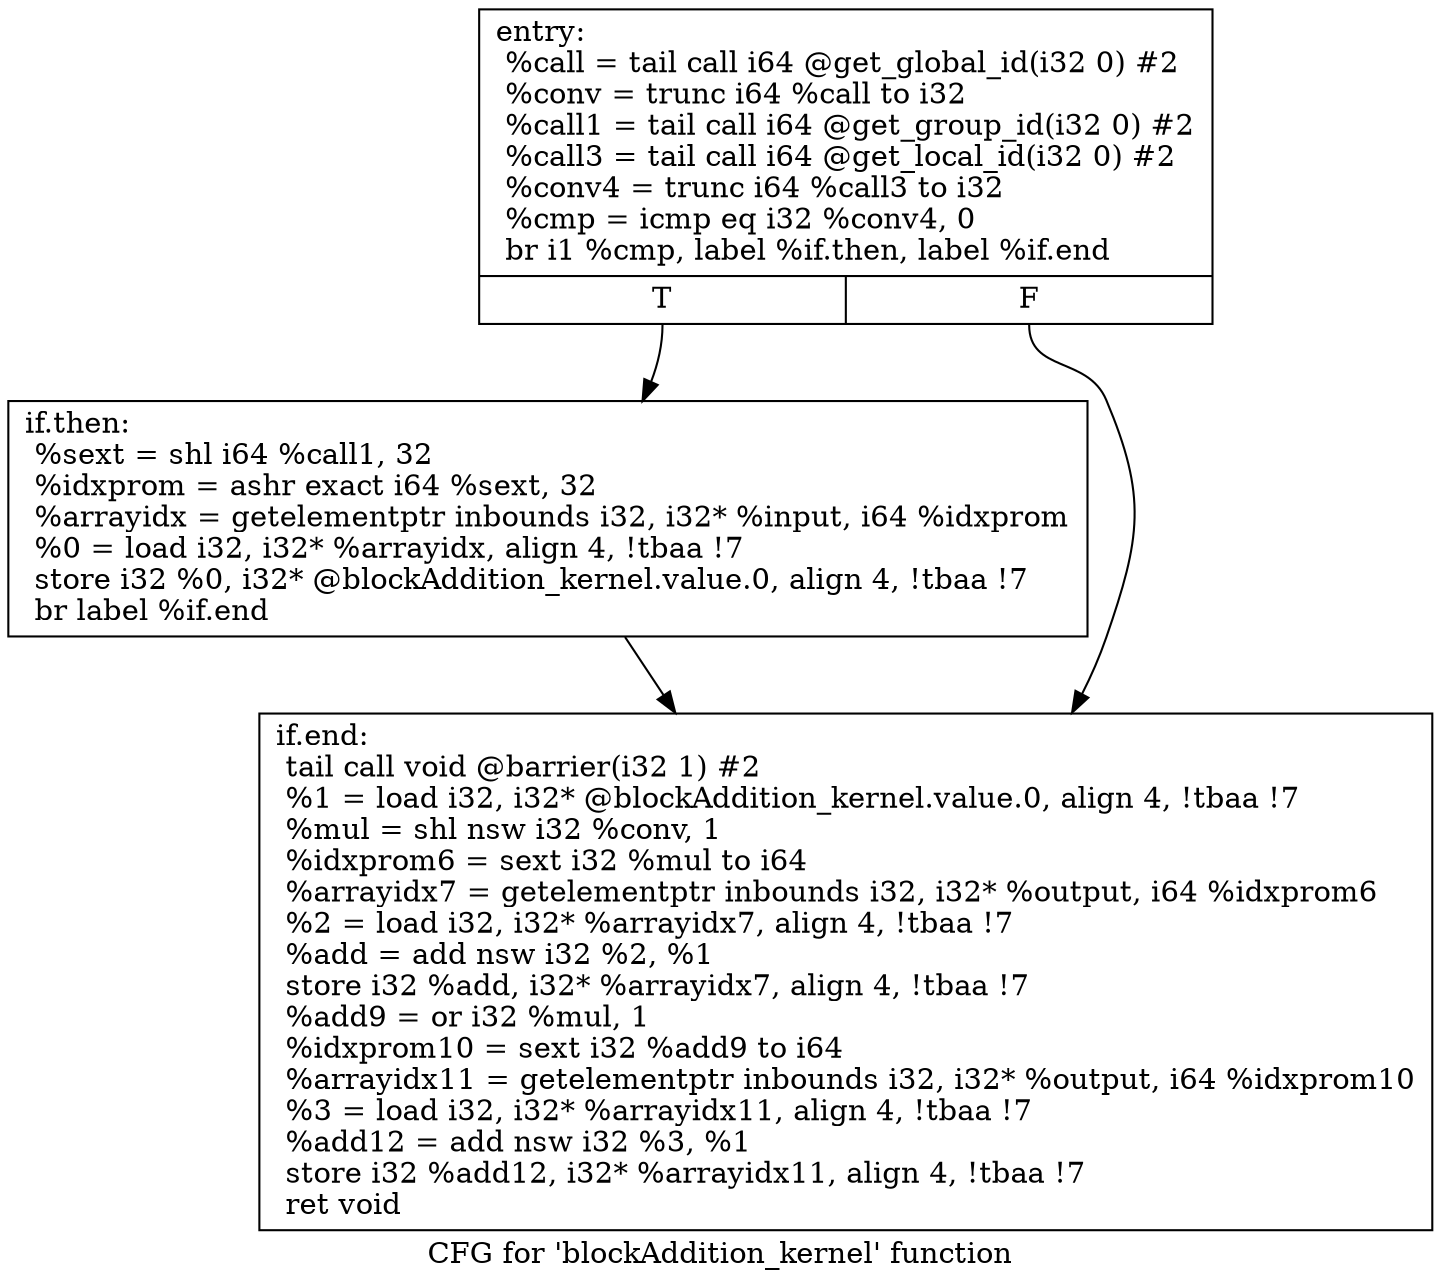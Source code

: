 digraph "CFG for 'blockAddition_kernel' function" {
	label="CFG for 'blockAddition_kernel' function";

	Node0x9da5aa0 [shape=record,label="{entry:\l  %call = tail call i64 @get_global_id(i32 0) #2\l  %conv = trunc i64 %call to i32\l  %call1 = tail call i64 @get_group_id(i32 0) #2\l  %call3 = tail call i64 @get_local_id(i32 0) #2\l  %conv4 = trunc i64 %call3 to i32\l  %cmp = icmp eq i32 %conv4, 0\l  br i1 %cmp, label %if.then, label %if.end\l|{<s0>T|<s1>F}}"];
	Node0x9da5aa0:s0 -> Node0x9da7450;
	Node0x9da5aa0:s1 -> Node0x9da7520;
	Node0x9da7450 [shape=record,label="{if.then:                                          \l  %sext = shl i64 %call1, 32\l  %idxprom = ashr exact i64 %sext, 32\l  %arrayidx = getelementptr inbounds i32, i32* %input, i64 %idxprom\l  %0 = load i32, i32* %arrayidx, align 4, !tbaa !7\l  store i32 %0, i32* @blockAddition_kernel.value.0, align 4, !tbaa !7\l  br label %if.end\l}"];
	Node0x9da7450 -> Node0x9da7520;
	Node0x9da7520 [shape=record,label="{if.end:                                           \l  tail call void @barrier(i32 1) #2\l  %1 = load i32, i32* @blockAddition_kernel.value.0, align 4, !tbaa !7\l  %mul = shl nsw i32 %conv, 1\l  %idxprom6 = sext i32 %mul to i64\l  %arrayidx7 = getelementptr inbounds i32, i32* %output, i64 %idxprom6\l  %2 = load i32, i32* %arrayidx7, align 4, !tbaa !7\l  %add = add nsw i32 %2, %1\l  store i32 %add, i32* %arrayidx7, align 4, !tbaa !7\l  %add9 = or i32 %mul, 1\l  %idxprom10 = sext i32 %add9 to i64\l  %arrayidx11 = getelementptr inbounds i32, i32* %output, i64 %idxprom10\l  %3 = load i32, i32* %arrayidx11, align 4, !tbaa !7\l  %add12 = add nsw i32 %3, %1\l  store i32 %add12, i32* %arrayidx11, align 4, !tbaa !7\l  ret void\l}"];
}
